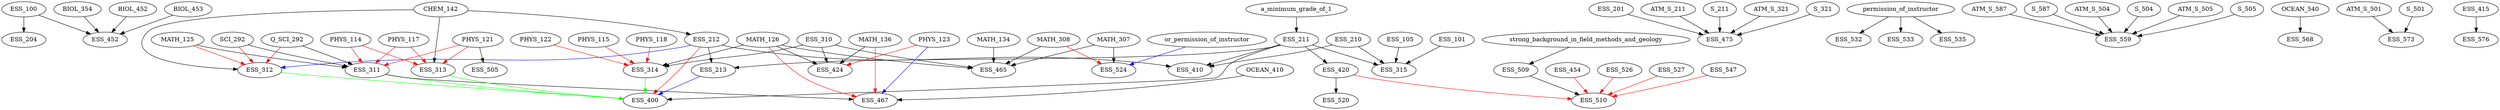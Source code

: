 digraph G {
    edge [color=black];
    ESS_100 -> ESS_204;
    edge [color=black];
    a_minimum_grade_of_1 -> ESS_211;
    edge [color=black];
    CHEM_142 -> ESS_212;
    edge [color=black];
    ESS_211 -> ESS_213;
    ESS_212 -> ESS_213;
    edge [color=black];
    MATH_125 -> ESS_311;
    Q_SCI_292 -> ESS_311;
    SCI_292 -> ESS_311;
    edge [color=red];
    PHYS_114 -> ESS_311;
    PHYS_117 -> ESS_311;
    PHYS_121 -> ESS_311;
    edge [color=black];
    CHEM_142 -> ESS_312;
    edge [color=red];
    MATH_125 -> ESS_312;
    Q_SCI_292 -> ESS_312;
    SCI_292 -> ESS_312;
    edge [color=blue];
    ESS_212 -> ESS_312;
    edge [color=black];
    CHEM_142 -> ESS_313;
    edge [color=red];
    PHYS_114 -> ESS_313;
    PHYS_117 -> ESS_313;
    PHYS_121 -> ESS_313;
    edge [color=black];
    MATH_126 -> ESS_314;
    ESS_310 -> ESS_314;
    edge [color=red];
    PHYS_115 -> ESS_314;
    PHYS_118 -> ESS_314;
    PHYS_122 -> ESS_314;
    edge [color=black];
    ESS_101 -> ESS_315;
    ESS_105 -> ESS_315;
    ESS_210 -> ESS_315;
    ESS_211 -> ESS_315;
    edge [color=black];
    ESS_211 -> ESS_400;
    edge [color=red];
    ESS_212 -> ESS_400;
    edge [color=blue];
    ESS_213 -> ESS_400;
    edge [color=green];
    ESS_311 -> ESS_400;
    ESS_312 -> ESS_400;
    ESS_313 -> ESS_400;
    ESS_314 -> ESS_400;
    edge [color=black];
    ESS_210 -> ESS_410;
    ESS_211 -> ESS_410;
    ESS_212 -> ESS_410;
    edge [color=black];
    edge [color=black];
    ESS_211 -> ESS_420;
    edge [color=black];
    ESS_310 -> ESS_424;
    MATH_126 -> ESS_424;
    MATH_136 -> ESS_424;
    edge [color=red];
    PHYS_123 -> ESS_424;
    edge [color=black];
    BIOL_354 -> ESS_452;
    BIOL_452 -> ESS_452;
    BIOL_453 -> ESS_452;
    ESS_100 -> ESS_452;
    edge [color=black];
    ESS_310 -> ESS_465;
    MATH_126 -> ESS_465;
    MATH_134 -> ESS_465;
    MATH_307 -> ESS_465;
    MATH_308 -> ESS_465;
    edge [color=black];
    ESS_311 -> ESS_467;
    OCEAN_410 -> ESS_467;
    edge [color=red];
    MATH_126 -> ESS_467;
    MATH_136 -> ESS_467;
    edge [color=blue];
    PHYS_123 -> ESS_467;
    edge [color=black];
    ESS_201 -> ESS_475;
    ATM_S_211 -> ESS_475;
    S_211 -> ESS_475;
    ATM_S_321 -> ESS_475;
    S_321 -> ESS_475;
    edge [color=black];
    PHYS_121 -> ESS_505;
    edge [color=black];
    strong_background_in_field_methods_and_geology -> ESS_509;
    edge [color=black];
    ESS_509 -> ESS_510;
    edge [color=red];
    ESS_420 -> ESS_510;
    ESS_454 -> ESS_510;
    ESS_526 -> ESS_510;
    ESS_527 -> ESS_510;
    ESS_547 -> ESS_510;
    edge [color=black];
    ESS_420 -> ESS_520;
    edge [color=black];
    MATH_307 -> ESS_524;
    edge [color=red];
    MATH_308 -> ESS_524;
    edge [color=blue];
    or_permission_of_instructor -> ESS_524;
    edge [color=black];
    permission_of_instructor -> ESS_532;
    edge [color=black];
    permission_of_instructor -> ESS_533;
    edge [color=black];
    permission_of_instructor -> ESS_535;
    edge [color=black];
    ATM_S_587 -> ESS_559;
    S_587 -> ESS_559;
    ATM_S_504 -> ESS_559;
    S_504 -> ESS_559;
    ATM_S_505 -> ESS_559;
    S_505 -> ESS_559;
    edge [color=black];
    OCEAN_540 -> ESS_568;
    edge [color=black];
    ATM_S_501 -> ESS_573;
    S_501 -> ESS_573;
    edge [color=black];
    ESS_415 -> ESS_576;
}
